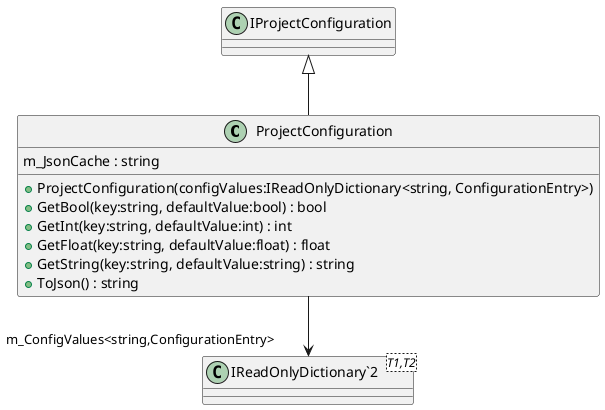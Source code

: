 @startuml
class ProjectConfiguration {
    m_JsonCache : string
    + ProjectConfiguration(configValues:IReadOnlyDictionary<string, ConfigurationEntry>)
    + GetBool(key:string, defaultValue:bool) : bool
    + GetInt(key:string, defaultValue:int) : int
    + GetFloat(key:string, defaultValue:float) : float
    + GetString(key:string, defaultValue:string) : string
    + ToJson() : string
}
class "IReadOnlyDictionary`2"<T1,T2> {
}
IProjectConfiguration <|-- ProjectConfiguration
ProjectConfiguration --> "m_ConfigValues<string,ConfigurationEntry>" "IReadOnlyDictionary`2"
@enduml
